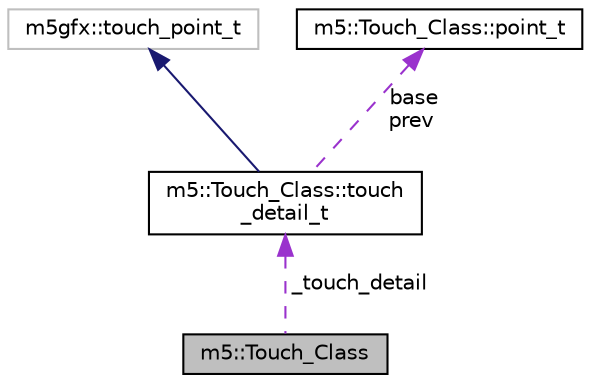 digraph "m5::Touch_Class"
{
 // LATEX_PDF_SIZE
  edge [fontname="Helvetica",fontsize="10",labelfontname="Helvetica",labelfontsize="10"];
  node [fontname="Helvetica",fontsize="10",shape=record];
  Node1 [label="m5::Touch_Class",height=0.2,width=0.4,color="black", fillcolor="grey75", style="filled", fontcolor="black",tooltip=" "];
  Node2 -> Node1 [dir="back",color="darkorchid3",fontsize="10",style="dashed",label=" _touch_detail" ,fontname="Helvetica"];
  Node2 [label="m5::Touch_Class::touch\l_detail_t",height=0.2,width=0.4,color="black", fillcolor="white", style="filled",URL="$structm5_1_1Touch__Class_1_1touch__detail__t.html",tooltip=" "];
  Node3 -> Node2 [dir="back",color="midnightblue",fontsize="10",style="solid",fontname="Helvetica"];
  Node3 [label="m5gfx::touch_point_t",height=0.2,width=0.4,color="grey75", fillcolor="white", style="filled",tooltip=" "];
  Node4 -> Node2 [dir="back",color="darkorchid3",fontsize="10",style="dashed",label=" base\nprev" ,fontname="Helvetica"];
  Node4 [label="m5::Touch_Class::point_t",height=0.2,width=0.4,color="black", fillcolor="white", style="filled",URL="$structm5_1_1Touch__Class_1_1point__t.html",tooltip=" "];
}
